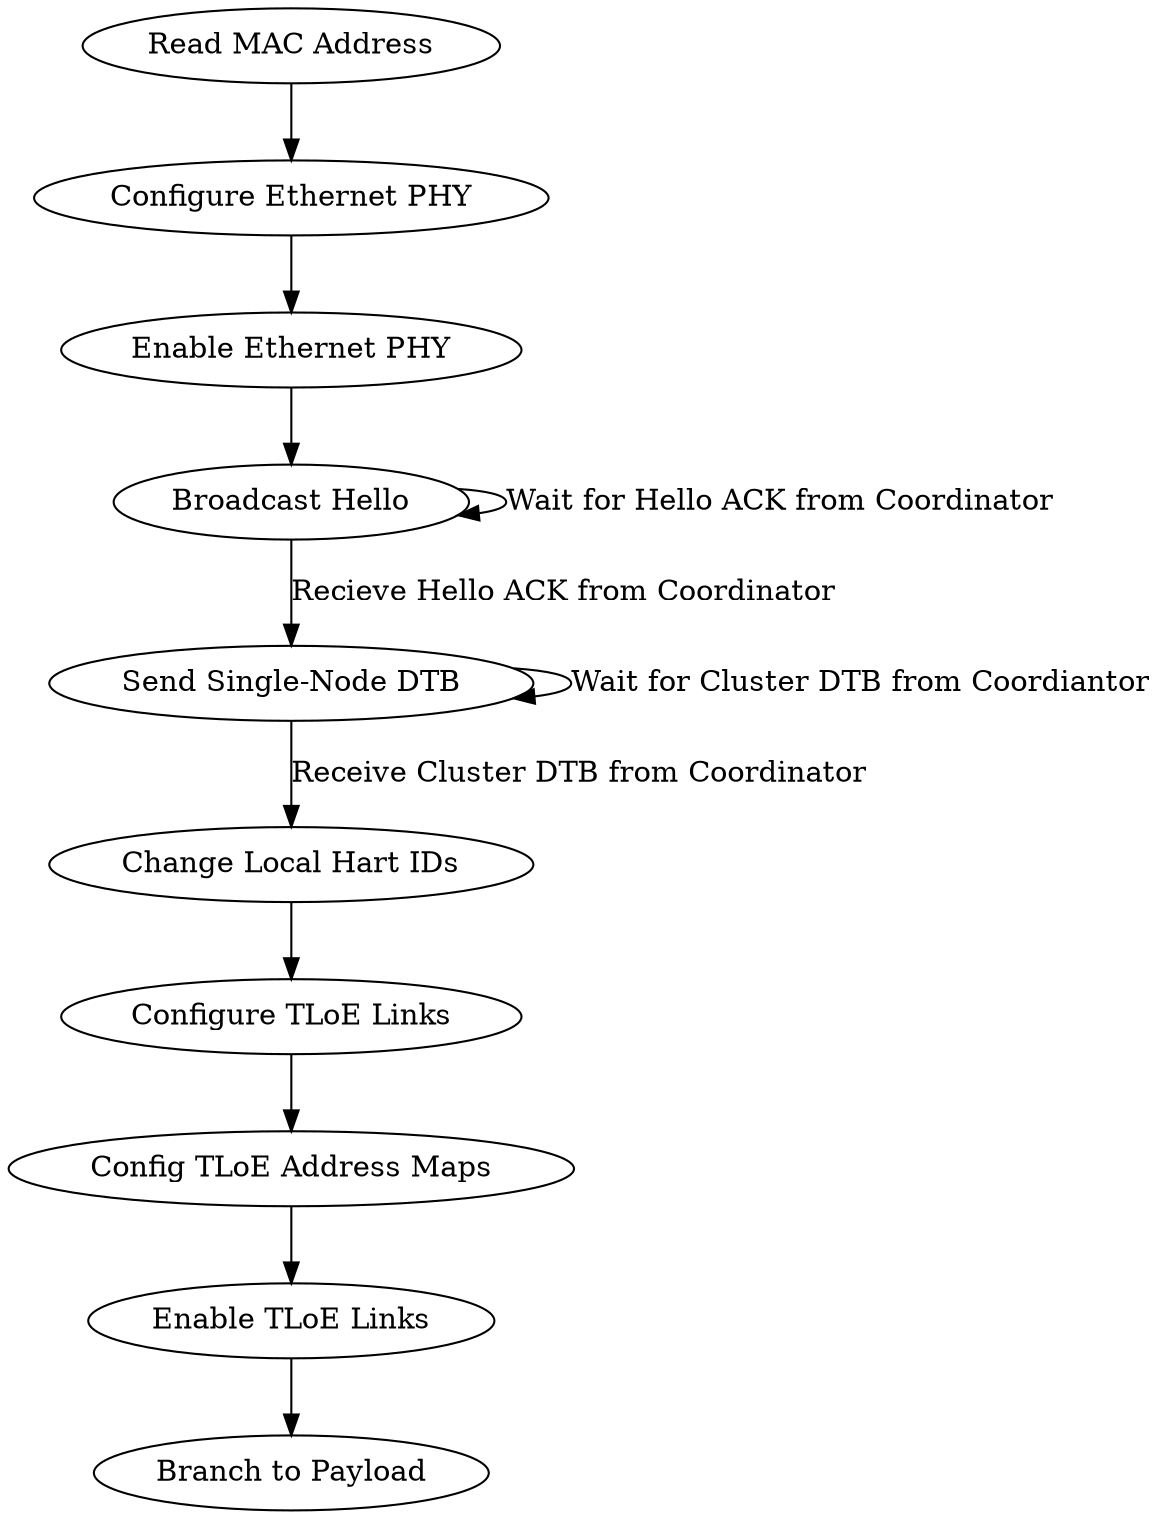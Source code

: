 // Copyright (c) 2020 SiFive Inc.
// SPDX-License-Identifier: CC-BY-4.0

digraph bootprotocol {
        /* Node definitions */
        readmac [label="Read MAC Address"];
        configphy [label="Configure Ethernet PHY"];
        enablemac [label="Enable Ethernet PHY"];

        broadcasthello [label="Broadcast Hello"];

        sendsingledtb [label="Send Single-Node DTB"];
        
        changehartid [label="Change Local Hart IDs"];
        configlinks [label="Configure TLoE Links"];
        mapaddrs [label="Config TLoE Address Maps"];
        enablelinks [label="Enable TLoE Links"];
        payload [label="Branch to Payload"];

        /* PHY initialization */
        subgraph phyinit {
                readmac -> configphy;
                configphy -> enablemac;
                enablemac -> broadcasthello;
        }

        /* Broadcast loop */
        subgraph loop_hello {
                broadcasthello -> broadcasthello [label="Wait for Hello ACK from Coordinator"];
        }

        broadcasthello -> sendsingledtb [label="Recieve Hello ACK from Coordinator"];

        /* DTB Exchange */
        subgraph loop_dtb {
                sendsingledtb -> sendsingledtb [label="Wait for Cluster DTB from Coordiantor"];
        }

        sendsingledtb -> changehartid [label="Receive Cluster DTB from Coordinator"];

        /* TLoE Configuration */
        subgraph tloeinit {
                changehartid -> configlinks;
                configlinks -> mapaddrs;
                mapaddrs -> enablelinks;
                enablelinks -> payload;
        }
}
